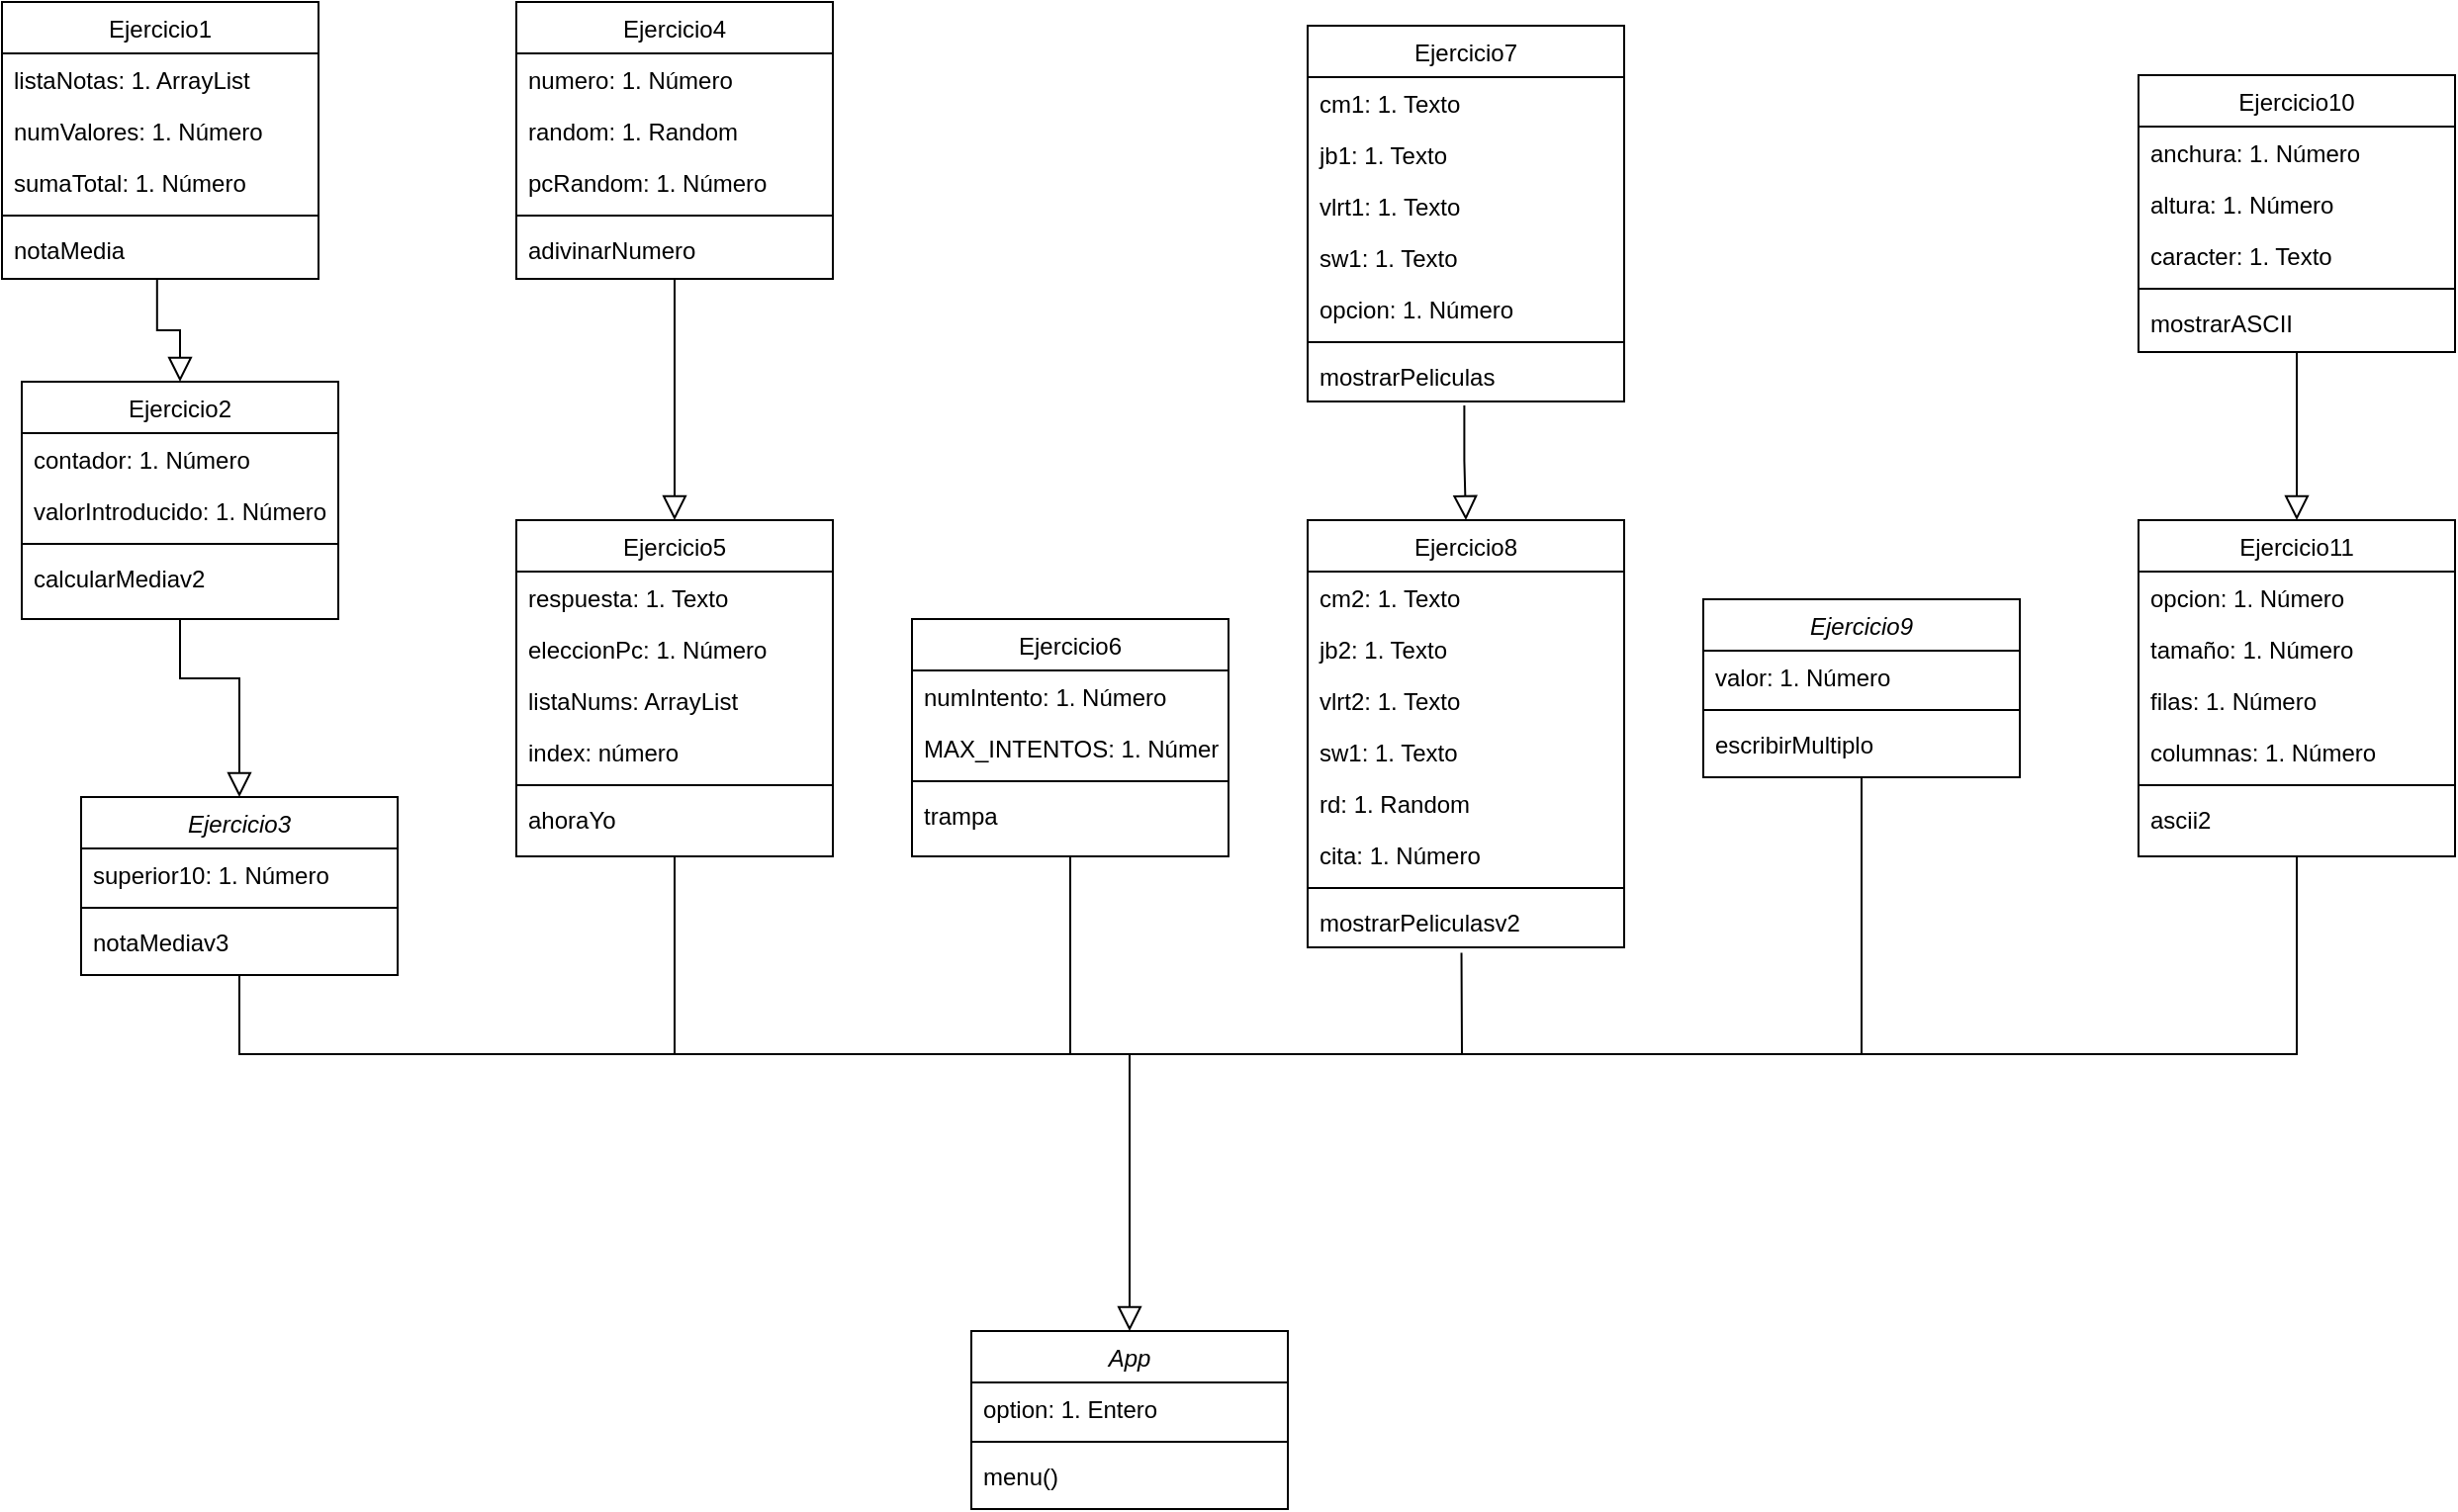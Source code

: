 <mxfile version="16.6.4" type="github">
  <diagram id="C5RBs43oDa-KdzZeNtuy" name="Page-1">
    <mxGraphModel dx="2462" dy="866" grid="1" gridSize="10" guides="1" tooltips="1" connect="1" arrows="1" fold="1" page="1" pageScale="1" pageWidth="827" pageHeight="1169" math="0" shadow="0">
      <root>
        <mxCell id="WIyWlLk6GJQsqaUBKTNV-0" />
        <mxCell id="WIyWlLk6GJQsqaUBKTNV-1" parent="WIyWlLk6GJQsqaUBKTNV-0" />
        <mxCell id="zkfFHV4jXpPFQw0GAbJ--0" value="App" style="swimlane;fontStyle=2;align=center;verticalAlign=top;childLayout=stackLayout;horizontal=1;startSize=26;horizontalStack=0;resizeParent=1;resizeLast=0;collapsible=1;marginBottom=0;rounded=0;shadow=0;strokeWidth=1;" parent="WIyWlLk6GJQsqaUBKTNV-1" vertex="1">
          <mxGeometry x="380" y="750" width="160" height="90" as="geometry">
            <mxRectangle x="230" y="140" width="160" height="26" as="alternateBounds" />
          </mxGeometry>
        </mxCell>
        <mxCell id="zkfFHV4jXpPFQw0GAbJ--1" value="option: 1. Entero" style="text;align=left;verticalAlign=top;spacingLeft=4;spacingRight=4;overflow=hidden;rotatable=0;points=[[0,0.5],[1,0.5]];portConstraint=eastwest;" parent="zkfFHV4jXpPFQw0GAbJ--0" vertex="1">
          <mxGeometry y="26" width="160" height="26" as="geometry" />
        </mxCell>
        <mxCell id="zkfFHV4jXpPFQw0GAbJ--4" value="" style="line;html=1;strokeWidth=1;align=left;verticalAlign=middle;spacingTop=-1;spacingLeft=3;spacingRight=3;rotatable=0;labelPosition=right;points=[];portConstraint=eastwest;" parent="zkfFHV4jXpPFQw0GAbJ--0" vertex="1">
          <mxGeometry y="52" width="160" height="8" as="geometry" />
        </mxCell>
        <mxCell id="zkfFHV4jXpPFQw0GAbJ--5" value="menu()" style="text;align=left;verticalAlign=top;spacingLeft=4;spacingRight=4;overflow=hidden;rotatable=0;points=[[0,0.5],[1,0.5]];portConstraint=eastwest;" parent="zkfFHV4jXpPFQw0GAbJ--0" vertex="1">
          <mxGeometry y="60" width="160" height="26" as="geometry" />
        </mxCell>
        <mxCell id="zkfFHV4jXpPFQw0GAbJ--6" value="Ejercicio2" style="swimlane;fontStyle=0;align=center;verticalAlign=top;childLayout=stackLayout;horizontal=1;startSize=26;horizontalStack=0;resizeParent=1;resizeLast=0;collapsible=1;marginBottom=0;rounded=0;shadow=0;strokeWidth=1;" parent="WIyWlLk6GJQsqaUBKTNV-1" vertex="1">
          <mxGeometry x="-100" y="270" width="160" height="120" as="geometry">
            <mxRectangle x="130" y="380" width="160" height="26" as="alternateBounds" />
          </mxGeometry>
        </mxCell>
        <mxCell id="zkfFHV4jXpPFQw0GAbJ--7" value="contador: 1. Número" style="text;align=left;verticalAlign=top;spacingLeft=4;spacingRight=4;overflow=hidden;rotatable=0;points=[[0,0.5],[1,0.5]];portConstraint=eastwest;" parent="zkfFHV4jXpPFQw0GAbJ--6" vertex="1">
          <mxGeometry y="26" width="160" height="26" as="geometry" />
        </mxCell>
        <mxCell id="zkfFHV4jXpPFQw0GAbJ--8" value="valorIntroducido: 1. Número" style="text;align=left;verticalAlign=top;spacingLeft=4;spacingRight=4;overflow=hidden;rotatable=0;points=[[0,0.5],[1,0.5]];portConstraint=eastwest;rounded=0;shadow=0;html=0;" parent="zkfFHV4jXpPFQw0GAbJ--6" vertex="1">
          <mxGeometry y="52" width="160" height="26" as="geometry" />
        </mxCell>
        <mxCell id="zkfFHV4jXpPFQw0GAbJ--9" value="" style="line;html=1;strokeWidth=1;align=left;verticalAlign=middle;spacingTop=-1;spacingLeft=3;spacingRight=3;rotatable=0;labelPosition=right;points=[];portConstraint=eastwest;" parent="zkfFHV4jXpPFQw0GAbJ--6" vertex="1">
          <mxGeometry y="78" width="160" height="8" as="geometry" />
        </mxCell>
        <mxCell id="jL3ukXQA_IVkmoZSgeQP-8" value="calcularMediav2" style="text;align=left;verticalAlign=top;spacingLeft=4;spacingRight=4;overflow=hidden;rotatable=0;points=[[0,0.5],[1,0.5]];portConstraint=eastwest;" vertex="1" parent="zkfFHV4jXpPFQw0GAbJ--6">
          <mxGeometry y="86" width="160" height="26" as="geometry" />
        </mxCell>
        <mxCell id="zkfFHV4jXpPFQw0GAbJ--16" value="" style="endArrow=block;endSize=10;endFill=0;shadow=0;strokeWidth=1;rounded=0;edgeStyle=elbowEdgeStyle;elbow=vertical;exitX=0.5;exitY=1;exitDx=0;exitDy=0;entryX=0.5;entryY=0;entryDx=0;entryDy=0;" parent="WIyWlLk6GJQsqaUBKTNV-1" source="zkfFHV4jXpPFQw0GAbJ--6" target="jL3ukXQA_IVkmoZSgeQP-10" edge="1">
          <mxGeometry width="160" relative="1" as="geometry">
            <mxPoint x="490" y="530" as="sourcePoint" />
            <mxPoint x="310" y="271" as="targetPoint" />
            <Array as="points">
              <mxPoint x="-30" y="420" />
              <mxPoint x="170" y="520" />
            </Array>
          </mxGeometry>
        </mxCell>
        <mxCell id="jL3ukXQA_IVkmoZSgeQP-0" value="Ejercicio1" style="swimlane;fontStyle=0;align=center;verticalAlign=top;childLayout=stackLayout;horizontal=1;startSize=26;horizontalStack=0;resizeParent=1;resizeLast=0;collapsible=1;marginBottom=0;rounded=0;shadow=0;strokeWidth=1;" vertex="1" parent="WIyWlLk6GJQsqaUBKTNV-1">
          <mxGeometry x="-110" y="78" width="160" height="140" as="geometry">
            <mxRectangle x="130" y="380" width="160" height="26" as="alternateBounds" />
          </mxGeometry>
        </mxCell>
        <mxCell id="jL3ukXQA_IVkmoZSgeQP-1" value="listaNotas: 1. ArrayList" style="text;align=left;verticalAlign=top;spacingLeft=4;spacingRight=4;overflow=hidden;rotatable=0;points=[[0,0.5],[1,0.5]];portConstraint=eastwest;" vertex="1" parent="jL3ukXQA_IVkmoZSgeQP-0">
          <mxGeometry y="26" width="160" height="26" as="geometry" />
        </mxCell>
        <mxCell id="jL3ukXQA_IVkmoZSgeQP-2" value="numValores: 1. Número" style="text;align=left;verticalAlign=top;spacingLeft=4;spacingRight=4;overflow=hidden;rotatable=0;points=[[0,0.5],[1,0.5]];portConstraint=eastwest;rounded=0;shadow=0;html=0;" vertex="1" parent="jL3ukXQA_IVkmoZSgeQP-0">
          <mxGeometry y="52" width="160" height="26" as="geometry" />
        </mxCell>
        <mxCell id="jL3ukXQA_IVkmoZSgeQP-6" value="sumaTotal: 1. Número" style="text;align=left;verticalAlign=top;spacingLeft=4;spacingRight=4;overflow=hidden;rotatable=0;points=[[0,0.5],[1,0.5]];portConstraint=eastwest;rounded=0;shadow=0;html=0;" vertex="1" parent="jL3ukXQA_IVkmoZSgeQP-0">
          <mxGeometry y="78" width="160" height="26" as="geometry" />
        </mxCell>
        <mxCell id="jL3ukXQA_IVkmoZSgeQP-3" value="" style="line;html=1;strokeWidth=1;align=left;verticalAlign=middle;spacingTop=-1;spacingLeft=3;spacingRight=3;rotatable=0;labelPosition=right;points=[];portConstraint=eastwest;" vertex="1" parent="jL3ukXQA_IVkmoZSgeQP-0">
          <mxGeometry y="104" width="160" height="8" as="geometry" />
        </mxCell>
        <mxCell id="jL3ukXQA_IVkmoZSgeQP-5" value="notaMedia" style="text;align=left;verticalAlign=top;spacingLeft=4;spacingRight=4;overflow=hidden;rotatable=0;points=[[0,0.5],[1,0.5]];portConstraint=eastwest;" vertex="1" parent="jL3ukXQA_IVkmoZSgeQP-0">
          <mxGeometry y="112" width="160" height="26" as="geometry" />
        </mxCell>
        <mxCell id="jL3ukXQA_IVkmoZSgeQP-9" value="" style="endArrow=block;endSize=10;endFill=0;shadow=0;strokeWidth=1;rounded=0;edgeStyle=elbowEdgeStyle;elbow=vertical;exitX=0.49;exitY=1.065;exitDx=0;exitDy=0;exitPerimeter=0;entryX=0.5;entryY=0;entryDx=0;entryDy=0;" edge="1" parent="WIyWlLk6GJQsqaUBKTNV-1" source="jL3ukXQA_IVkmoZSgeQP-5" target="zkfFHV4jXpPFQw0GAbJ--6">
          <mxGeometry width="160" relative="1" as="geometry">
            <mxPoint x="280" y="230" as="sourcePoint" />
            <mxPoint x="170" y="350" as="targetPoint" />
          </mxGeometry>
        </mxCell>
        <mxCell id="jL3ukXQA_IVkmoZSgeQP-10" value="Ejercicio3" style="swimlane;fontStyle=2;align=center;verticalAlign=top;childLayout=stackLayout;horizontal=1;startSize=26;horizontalStack=0;resizeParent=1;resizeLast=0;collapsible=1;marginBottom=0;rounded=0;shadow=0;strokeWidth=1;" vertex="1" parent="WIyWlLk6GJQsqaUBKTNV-1">
          <mxGeometry x="-70" y="480" width="160" height="90" as="geometry">
            <mxRectangle x="230" y="140" width="160" height="26" as="alternateBounds" />
          </mxGeometry>
        </mxCell>
        <mxCell id="jL3ukXQA_IVkmoZSgeQP-11" value="superior10: 1. Número" style="text;align=left;verticalAlign=top;spacingLeft=4;spacingRight=4;overflow=hidden;rotatable=0;points=[[0,0.5],[1,0.5]];portConstraint=eastwest;" vertex="1" parent="jL3ukXQA_IVkmoZSgeQP-10">
          <mxGeometry y="26" width="160" height="26" as="geometry" />
        </mxCell>
        <mxCell id="jL3ukXQA_IVkmoZSgeQP-12" value="" style="line;html=1;strokeWidth=1;align=left;verticalAlign=middle;spacingTop=-1;spacingLeft=3;spacingRight=3;rotatable=0;labelPosition=right;points=[];portConstraint=eastwest;" vertex="1" parent="jL3ukXQA_IVkmoZSgeQP-10">
          <mxGeometry y="52" width="160" height="8" as="geometry" />
        </mxCell>
        <mxCell id="jL3ukXQA_IVkmoZSgeQP-13" value="notaMediav3" style="text;align=left;verticalAlign=top;spacingLeft=4;spacingRight=4;overflow=hidden;rotatable=0;points=[[0,0.5],[1,0.5]];portConstraint=eastwest;" vertex="1" parent="jL3ukXQA_IVkmoZSgeQP-10">
          <mxGeometry y="60" width="160" height="26" as="geometry" />
        </mxCell>
        <mxCell id="jL3ukXQA_IVkmoZSgeQP-14" value="" style="endArrow=block;endSize=10;endFill=0;shadow=0;strokeWidth=1;rounded=0;edgeStyle=elbowEdgeStyle;elbow=vertical;exitX=0.5;exitY=1;exitDx=0;exitDy=0;entryX=0.5;entryY=0;entryDx=0;entryDy=0;" edge="1" parent="WIyWlLk6GJQsqaUBKTNV-1" source="jL3ukXQA_IVkmoZSgeQP-10" target="zkfFHV4jXpPFQw0GAbJ--0">
          <mxGeometry width="160" relative="1" as="geometry">
            <mxPoint x="80" y="585" as="sourcePoint" />
            <mxPoint x="110" y="675" as="targetPoint" />
            <Array as="points">
              <mxPoint x="210" y="610" />
              <mxPoint x="70" y="615" />
              <mxPoint x="270" y="715" />
            </Array>
          </mxGeometry>
        </mxCell>
        <mxCell id="jL3ukXQA_IVkmoZSgeQP-15" value="Ejercicio4" style="swimlane;fontStyle=0;align=center;verticalAlign=top;childLayout=stackLayout;horizontal=1;startSize=26;horizontalStack=0;resizeParent=1;resizeLast=0;collapsible=1;marginBottom=0;rounded=0;shadow=0;strokeWidth=1;" vertex="1" parent="WIyWlLk6GJQsqaUBKTNV-1">
          <mxGeometry x="150" y="78" width="160" height="140" as="geometry">
            <mxRectangle x="130" y="380" width="160" height="26" as="alternateBounds" />
          </mxGeometry>
        </mxCell>
        <mxCell id="jL3ukXQA_IVkmoZSgeQP-16" value="numero: 1. Número" style="text;align=left;verticalAlign=top;spacingLeft=4;spacingRight=4;overflow=hidden;rotatable=0;points=[[0,0.5],[1,0.5]];portConstraint=eastwest;" vertex="1" parent="jL3ukXQA_IVkmoZSgeQP-15">
          <mxGeometry y="26" width="160" height="26" as="geometry" />
        </mxCell>
        <mxCell id="jL3ukXQA_IVkmoZSgeQP-17" value="random: 1. Random" style="text;align=left;verticalAlign=top;spacingLeft=4;spacingRight=4;overflow=hidden;rotatable=0;points=[[0,0.5],[1,0.5]];portConstraint=eastwest;rounded=0;shadow=0;html=0;" vertex="1" parent="jL3ukXQA_IVkmoZSgeQP-15">
          <mxGeometry y="52" width="160" height="26" as="geometry" />
        </mxCell>
        <mxCell id="jL3ukXQA_IVkmoZSgeQP-18" value="pcRandom: 1. Número" style="text;align=left;verticalAlign=top;spacingLeft=4;spacingRight=4;overflow=hidden;rotatable=0;points=[[0,0.5],[1,0.5]];portConstraint=eastwest;rounded=0;shadow=0;html=0;" vertex="1" parent="jL3ukXQA_IVkmoZSgeQP-15">
          <mxGeometry y="78" width="160" height="26" as="geometry" />
        </mxCell>
        <mxCell id="jL3ukXQA_IVkmoZSgeQP-19" value="" style="line;html=1;strokeWidth=1;align=left;verticalAlign=middle;spacingTop=-1;spacingLeft=3;spacingRight=3;rotatable=0;labelPosition=right;points=[];portConstraint=eastwest;" vertex="1" parent="jL3ukXQA_IVkmoZSgeQP-15">
          <mxGeometry y="104" width="160" height="8" as="geometry" />
        </mxCell>
        <mxCell id="jL3ukXQA_IVkmoZSgeQP-20" value="adivinarNumero" style="text;align=left;verticalAlign=top;spacingLeft=4;spacingRight=4;overflow=hidden;rotatable=0;points=[[0,0.5],[1,0.5]];portConstraint=eastwest;" vertex="1" parent="jL3ukXQA_IVkmoZSgeQP-15">
          <mxGeometry y="112" width="160" height="26" as="geometry" />
        </mxCell>
        <mxCell id="jL3ukXQA_IVkmoZSgeQP-21" value="Ejercicio5" style="swimlane;fontStyle=0;align=center;verticalAlign=top;childLayout=stackLayout;horizontal=1;startSize=26;horizontalStack=0;resizeParent=1;resizeLast=0;collapsible=1;marginBottom=0;rounded=0;shadow=0;strokeWidth=1;" vertex="1" parent="WIyWlLk6GJQsqaUBKTNV-1">
          <mxGeometry x="150" y="340" width="160" height="170" as="geometry">
            <mxRectangle x="550" y="140" width="160" height="26" as="alternateBounds" />
          </mxGeometry>
        </mxCell>
        <mxCell id="jL3ukXQA_IVkmoZSgeQP-22" value="respuesta: 1. Texto" style="text;align=left;verticalAlign=top;spacingLeft=4;spacingRight=4;overflow=hidden;rotatable=0;points=[[0,0.5],[1,0.5]];portConstraint=eastwest;" vertex="1" parent="jL3ukXQA_IVkmoZSgeQP-21">
          <mxGeometry y="26" width="160" height="26" as="geometry" />
        </mxCell>
        <mxCell id="jL3ukXQA_IVkmoZSgeQP-23" value="eleccionPc: 1. Número" style="text;align=left;verticalAlign=top;spacingLeft=4;spacingRight=4;overflow=hidden;rotatable=0;points=[[0,0.5],[1,0.5]];portConstraint=eastwest;rounded=0;shadow=0;html=0;" vertex="1" parent="jL3ukXQA_IVkmoZSgeQP-21">
          <mxGeometry y="52" width="160" height="26" as="geometry" />
        </mxCell>
        <mxCell id="jL3ukXQA_IVkmoZSgeQP-24" value="listaNums: ArrayList" style="text;align=left;verticalAlign=top;spacingLeft=4;spacingRight=4;overflow=hidden;rotatable=0;points=[[0,0.5],[1,0.5]];portConstraint=eastwest;rounded=0;shadow=0;html=0;" vertex="1" parent="jL3ukXQA_IVkmoZSgeQP-21">
          <mxGeometry y="78" width="160" height="26" as="geometry" />
        </mxCell>
        <mxCell id="jL3ukXQA_IVkmoZSgeQP-25" value="index: número" style="text;align=left;verticalAlign=top;spacingLeft=4;spacingRight=4;overflow=hidden;rotatable=0;points=[[0,0.5],[1,0.5]];portConstraint=eastwest;rounded=0;shadow=0;html=0;" vertex="1" parent="jL3ukXQA_IVkmoZSgeQP-21">
          <mxGeometry y="104" width="160" height="26" as="geometry" />
        </mxCell>
        <mxCell id="jL3ukXQA_IVkmoZSgeQP-27" value="" style="line;html=1;strokeWidth=1;align=left;verticalAlign=middle;spacingTop=-1;spacingLeft=3;spacingRight=3;rotatable=0;labelPosition=right;points=[];portConstraint=eastwest;" vertex="1" parent="jL3ukXQA_IVkmoZSgeQP-21">
          <mxGeometry y="130" width="160" height="8" as="geometry" />
        </mxCell>
        <mxCell id="jL3ukXQA_IVkmoZSgeQP-28" value="ahoraYo" style="text;align=left;verticalAlign=top;spacingLeft=4;spacingRight=4;overflow=hidden;rotatable=0;points=[[0,0.5],[1,0.5]];portConstraint=eastwest;" vertex="1" parent="jL3ukXQA_IVkmoZSgeQP-21">
          <mxGeometry y="138" width="160" height="26" as="geometry" />
        </mxCell>
        <mxCell id="jL3ukXQA_IVkmoZSgeQP-30" value="" style="endArrow=block;endSize=10;endFill=0;shadow=0;strokeWidth=1;rounded=0;edgeStyle=elbowEdgeStyle;elbow=vertical;exitX=0.5;exitY=1;exitDx=0;exitDy=0;entryX=0.5;entryY=0;entryDx=0;entryDy=0;" edge="1" parent="WIyWlLk6GJQsqaUBKTNV-1" source="jL3ukXQA_IVkmoZSgeQP-15" target="jL3ukXQA_IVkmoZSgeQP-21">
          <mxGeometry width="160" relative="1" as="geometry">
            <mxPoint x="324.2" y="218.0" as="sourcePoint" />
            <mxPoint x="335.8" y="270.31" as="targetPoint" />
          </mxGeometry>
        </mxCell>
        <mxCell id="jL3ukXQA_IVkmoZSgeQP-32" value="" style="endArrow=none;html=1;rounded=0;entryX=0.5;entryY=1;entryDx=0;entryDy=0;" edge="1" parent="WIyWlLk6GJQsqaUBKTNV-1" target="jL3ukXQA_IVkmoZSgeQP-21">
          <mxGeometry width="50" height="50" relative="1" as="geometry">
            <mxPoint x="230" y="610" as="sourcePoint" />
            <mxPoint x="440" y="420" as="targetPoint" />
          </mxGeometry>
        </mxCell>
        <mxCell id="jL3ukXQA_IVkmoZSgeQP-33" value="Ejercicio6" style="swimlane;fontStyle=0;align=center;verticalAlign=top;childLayout=stackLayout;horizontal=1;startSize=26;horizontalStack=0;resizeParent=1;resizeLast=0;collapsible=1;marginBottom=0;rounded=0;shadow=0;strokeWidth=1;" vertex="1" parent="WIyWlLk6GJQsqaUBKTNV-1">
          <mxGeometry x="350" y="390" width="160" height="120" as="geometry">
            <mxRectangle x="130" y="380" width="160" height="26" as="alternateBounds" />
          </mxGeometry>
        </mxCell>
        <mxCell id="jL3ukXQA_IVkmoZSgeQP-34" value="numIntento: 1. Número" style="text;align=left;verticalAlign=top;spacingLeft=4;spacingRight=4;overflow=hidden;rotatable=0;points=[[0,0.5],[1,0.5]];portConstraint=eastwest;" vertex="1" parent="jL3ukXQA_IVkmoZSgeQP-33">
          <mxGeometry y="26" width="160" height="26" as="geometry" />
        </mxCell>
        <mxCell id="jL3ukXQA_IVkmoZSgeQP-35" value="MAX_INTENTOS: 1. Número" style="text;align=left;verticalAlign=top;spacingLeft=4;spacingRight=4;overflow=hidden;rotatable=0;points=[[0,0.5],[1,0.5]];portConstraint=eastwest;rounded=0;shadow=0;html=0;" vertex="1" parent="jL3ukXQA_IVkmoZSgeQP-33">
          <mxGeometry y="52" width="160" height="26" as="geometry" />
        </mxCell>
        <mxCell id="jL3ukXQA_IVkmoZSgeQP-37" value="" style="line;html=1;strokeWidth=1;align=left;verticalAlign=middle;spacingTop=-1;spacingLeft=3;spacingRight=3;rotatable=0;labelPosition=right;points=[];portConstraint=eastwest;" vertex="1" parent="jL3ukXQA_IVkmoZSgeQP-33">
          <mxGeometry y="78" width="160" height="8" as="geometry" />
        </mxCell>
        <mxCell id="jL3ukXQA_IVkmoZSgeQP-38" value="trampa" style="text;align=left;verticalAlign=top;spacingLeft=4;spacingRight=4;overflow=hidden;rotatable=0;points=[[0,0.5],[1,0.5]];portConstraint=eastwest;" vertex="1" parent="jL3ukXQA_IVkmoZSgeQP-33">
          <mxGeometry y="86" width="160" height="26" as="geometry" />
        </mxCell>
        <mxCell id="jL3ukXQA_IVkmoZSgeQP-39" value="" style="endArrow=none;html=1;rounded=0;entryX=0.5;entryY=1;entryDx=0;entryDy=0;" edge="1" parent="WIyWlLk6GJQsqaUBKTNV-1" target="jL3ukXQA_IVkmoZSgeQP-33">
          <mxGeometry width="50" height="50" relative="1" as="geometry">
            <mxPoint x="460" y="610" as="sourcePoint" />
            <mxPoint x="440" y="420" as="targetPoint" />
            <Array as="points">
              <mxPoint x="430" y="610" />
            </Array>
          </mxGeometry>
        </mxCell>
        <mxCell id="jL3ukXQA_IVkmoZSgeQP-41" value="Ejercicio7" style="swimlane;fontStyle=0;align=center;verticalAlign=top;childLayout=stackLayout;horizontal=1;startSize=26;horizontalStack=0;resizeParent=1;resizeLast=0;collapsible=1;marginBottom=0;rounded=0;shadow=0;strokeWidth=1;" vertex="1" parent="WIyWlLk6GJQsqaUBKTNV-1">
          <mxGeometry x="550" y="90" width="160" height="190" as="geometry">
            <mxRectangle x="550" y="140" width="160" height="26" as="alternateBounds" />
          </mxGeometry>
        </mxCell>
        <mxCell id="jL3ukXQA_IVkmoZSgeQP-42" value="cm1: 1. Texto" style="text;align=left;verticalAlign=top;spacingLeft=4;spacingRight=4;overflow=hidden;rotatable=0;points=[[0,0.5],[1,0.5]];portConstraint=eastwest;" vertex="1" parent="jL3ukXQA_IVkmoZSgeQP-41">
          <mxGeometry y="26" width="160" height="26" as="geometry" />
        </mxCell>
        <mxCell id="jL3ukXQA_IVkmoZSgeQP-43" value="jb1: 1. Texto" style="text;align=left;verticalAlign=top;spacingLeft=4;spacingRight=4;overflow=hidden;rotatable=0;points=[[0,0.5],[1,0.5]];portConstraint=eastwest;rounded=0;shadow=0;html=0;" vertex="1" parent="jL3ukXQA_IVkmoZSgeQP-41">
          <mxGeometry y="52" width="160" height="26" as="geometry" />
        </mxCell>
        <mxCell id="jL3ukXQA_IVkmoZSgeQP-44" value="vlrt1: 1. Texto" style="text;align=left;verticalAlign=top;spacingLeft=4;spacingRight=4;overflow=hidden;rotatable=0;points=[[0,0.5],[1,0.5]];portConstraint=eastwest;rounded=0;shadow=0;html=0;" vertex="1" parent="jL3ukXQA_IVkmoZSgeQP-41">
          <mxGeometry y="78" width="160" height="26" as="geometry" />
        </mxCell>
        <mxCell id="jL3ukXQA_IVkmoZSgeQP-45" value="sw1: 1. Texto" style="text;align=left;verticalAlign=top;spacingLeft=4;spacingRight=4;overflow=hidden;rotatable=0;points=[[0,0.5],[1,0.5]];portConstraint=eastwest;rounded=0;shadow=0;html=0;" vertex="1" parent="jL3ukXQA_IVkmoZSgeQP-41">
          <mxGeometry y="104" width="160" height="26" as="geometry" />
        </mxCell>
        <mxCell id="jL3ukXQA_IVkmoZSgeQP-48" value="opcion: 1. Número" style="text;align=left;verticalAlign=top;spacingLeft=4;spacingRight=4;overflow=hidden;rotatable=0;points=[[0,0.5],[1,0.5]];portConstraint=eastwest;rounded=0;shadow=0;html=0;" vertex="1" parent="jL3ukXQA_IVkmoZSgeQP-41">
          <mxGeometry y="130" width="160" height="26" as="geometry" />
        </mxCell>
        <mxCell id="jL3ukXQA_IVkmoZSgeQP-46" value="" style="line;html=1;strokeWidth=1;align=left;verticalAlign=middle;spacingTop=-1;spacingLeft=3;spacingRight=3;rotatable=0;labelPosition=right;points=[];portConstraint=eastwest;" vertex="1" parent="jL3ukXQA_IVkmoZSgeQP-41">
          <mxGeometry y="156" width="160" height="8" as="geometry" />
        </mxCell>
        <mxCell id="jL3ukXQA_IVkmoZSgeQP-47" value="mostrarPeliculas" style="text;align=left;verticalAlign=top;spacingLeft=4;spacingRight=4;overflow=hidden;rotatable=0;points=[[0,0.5],[1,0.5]];portConstraint=eastwest;" vertex="1" parent="jL3ukXQA_IVkmoZSgeQP-41">
          <mxGeometry y="164" width="160" height="26" as="geometry" />
        </mxCell>
        <mxCell id="jL3ukXQA_IVkmoZSgeQP-49" value="Ejercicio8" style="swimlane;fontStyle=0;align=center;verticalAlign=top;childLayout=stackLayout;horizontal=1;startSize=26;horizontalStack=0;resizeParent=1;resizeLast=0;collapsible=1;marginBottom=0;rounded=0;shadow=0;strokeWidth=1;" vertex="1" parent="WIyWlLk6GJQsqaUBKTNV-1">
          <mxGeometry x="550" y="340" width="160" height="216" as="geometry">
            <mxRectangle x="550" y="140" width="160" height="26" as="alternateBounds" />
          </mxGeometry>
        </mxCell>
        <mxCell id="jL3ukXQA_IVkmoZSgeQP-50" value="cm2: 1. Texto" style="text;align=left;verticalAlign=top;spacingLeft=4;spacingRight=4;overflow=hidden;rotatable=0;points=[[0,0.5],[1,0.5]];portConstraint=eastwest;" vertex="1" parent="jL3ukXQA_IVkmoZSgeQP-49">
          <mxGeometry y="26" width="160" height="26" as="geometry" />
        </mxCell>
        <mxCell id="jL3ukXQA_IVkmoZSgeQP-51" value="jb2: 1. Texto" style="text;align=left;verticalAlign=top;spacingLeft=4;spacingRight=4;overflow=hidden;rotatable=0;points=[[0,0.5],[1,0.5]];portConstraint=eastwest;rounded=0;shadow=0;html=0;" vertex="1" parent="jL3ukXQA_IVkmoZSgeQP-49">
          <mxGeometry y="52" width="160" height="26" as="geometry" />
        </mxCell>
        <mxCell id="jL3ukXQA_IVkmoZSgeQP-52" value="vlrt2: 1. Texto" style="text;align=left;verticalAlign=top;spacingLeft=4;spacingRight=4;overflow=hidden;rotatable=0;points=[[0,0.5],[1,0.5]];portConstraint=eastwest;rounded=0;shadow=0;html=0;" vertex="1" parent="jL3ukXQA_IVkmoZSgeQP-49">
          <mxGeometry y="78" width="160" height="26" as="geometry" />
        </mxCell>
        <mxCell id="jL3ukXQA_IVkmoZSgeQP-53" value="sw1: 1. Texto" style="text;align=left;verticalAlign=top;spacingLeft=4;spacingRight=4;overflow=hidden;rotatable=0;points=[[0,0.5],[1,0.5]];portConstraint=eastwest;rounded=0;shadow=0;html=0;" vertex="1" parent="jL3ukXQA_IVkmoZSgeQP-49">
          <mxGeometry y="104" width="160" height="26" as="geometry" />
        </mxCell>
        <mxCell id="jL3ukXQA_IVkmoZSgeQP-54" value="rd: 1. Random" style="text;align=left;verticalAlign=top;spacingLeft=4;spacingRight=4;overflow=hidden;rotatable=0;points=[[0,0.5],[1,0.5]];portConstraint=eastwest;rounded=0;shadow=0;html=0;" vertex="1" parent="jL3ukXQA_IVkmoZSgeQP-49">
          <mxGeometry y="130" width="160" height="26" as="geometry" />
        </mxCell>
        <mxCell id="jL3ukXQA_IVkmoZSgeQP-57" value="cita: 1. Número" style="text;align=left;verticalAlign=top;spacingLeft=4;spacingRight=4;overflow=hidden;rotatable=0;points=[[0,0.5],[1,0.5]];portConstraint=eastwest;rounded=0;shadow=0;html=0;" vertex="1" parent="jL3ukXQA_IVkmoZSgeQP-49">
          <mxGeometry y="156" width="160" height="26" as="geometry" />
        </mxCell>
        <mxCell id="jL3ukXQA_IVkmoZSgeQP-55" value="" style="line;html=1;strokeWidth=1;align=left;verticalAlign=middle;spacingTop=-1;spacingLeft=3;spacingRight=3;rotatable=0;labelPosition=right;points=[];portConstraint=eastwest;" vertex="1" parent="jL3ukXQA_IVkmoZSgeQP-49">
          <mxGeometry y="182" width="160" height="8" as="geometry" />
        </mxCell>
        <mxCell id="jL3ukXQA_IVkmoZSgeQP-56" value="mostrarPeliculasv2" style="text;align=left;verticalAlign=top;spacingLeft=4;spacingRight=4;overflow=hidden;rotatable=0;points=[[0,0.5],[1,0.5]];portConstraint=eastwest;" vertex="1" parent="jL3ukXQA_IVkmoZSgeQP-49">
          <mxGeometry y="190" width="160" height="26" as="geometry" />
        </mxCell>
        <mxCell id="jL3ukXQA_IVkmoZSgeQP-58" value="" style="endArrow=block;endSize=10;endFill=0;shadow=0;strokeWidth=1;rounded=0;edgeStyle=elbowEdgeStyle;elbow=vertical;entryX=0.5;entryY=0;entryDx=0;entryDy=0;exitX=0.495;exitY=1.079;exitDx=0;exitDy=0;exitPerimeter=0;" edge="1" parent="WIyWlLk6GJQsqaUBKTNV-1" source="jL3ukXQA_IVkmoZSgeQP-47" target="jL3ukXQA_IVkmoZSgeQP-49">
          <mxGeometry width="160" relative="1" as="geometry">
            <mxPoint x="840" y="270" as="sourcePoint" />
            <mxPoint x="690" y="352.0" as="targetPoint" />
            <Array as="points">
              <mxPoint x="680" y="310" />
              <mxPoint x="830" y="310" />
              <mxPoint x="840" y="290" />
            </Array>
          </mxGeometry>
        </mxCell>
        <mxCell id="jL3ukXQA_IVkmoZSgeQP-59" value="" style="endArrow=none;html=1;rounded=0;entryX=0.486;entryY=1.105;entryDx=0;entryDy=0;entryPerimeter=0;" edge="1" parent="WIyWlLk6GJQsqaUBKTNV-1" target="jL3ukXQA_IVkmoZSgeQP-56">
          <mxGeometry width="50" height="50" relative="1" as="geometry">
            <mxPoint x="460" y="610" as="sourcePoint" />
            <mxPoint x="700" y="640" as="targetPoint" />
            <Array as="points">
              <mxPoint x="628" y="610" />
            </Array>
          </mxGeometry>
        </mxCell>
        <mxCell id="jL3ukXQA_IVkmoZSgeQP-60" value="Ejercicio9" style="swimlane;fontStyle=2;align=center;verticalAlign=top;childLayout=stackLayout;horizontal=1;startSize=26;horizontalStack=0;resizeParent=1;resizeLast=0;collapsible=1;marginBottom=0;rounded=0;shadow=0;strokeWidth=1;" vertex="1" parent="WIyWlLk6GJQsqaUBKTNV-1">
          <mxGeometry x="750" y="380" width="160" height="90" as="geometry">
            <mxRectangle x="230" y="140" width="160" height="26" as="alternateBounds" />
          </mxGeometry>
        </mxCell>
        <mxCell id="jL3ukXQA_IVkmoZSgeQP-61" value="valor: 1. Número" style="text;align=left;verticalAlign=top;spacingLeft=4;spacingRight=4;overflow=hidden;rotatable=0;points=[[0,0.5],[1,0.5]];portConstraint=eastwest;" vertex="1" parent="jL3ukXQA_IVkmoZSgeQP-60">
          <mxGeometry y="26" width="160" height="26" as="geometry" />
        </mxCell>
        <mxCell id="jL3ukXQA_IVkmoZSgeQP-62" value="" style="line;html=1;strokeWidth=1;align=left;verticalAlign=middle;spacingTop=-1;spacingLeft=3;spacingRight=3;rotatable=0;labelPosition=right;points=[];portConstraint=eastwest;" vertex="1" parent="jL3ukXQA_IVkmoZSgeQP-60">
          <mxGeometry y="52" width="160" height="8" as="geometry" />
        </mxCell>
        <mxCell id="jL3ukXQA_IVkmoZSgeQP-63" value="escribirMultiplo" style="text;align=left;verticalAlign=top;spacingLeft=4;spacingRight=4;overflow=hidden;rotatable=0;points=[[0,0.5],[1,0.5]];portConstraint=eastwest;" vertex="1" parent="jL3ukXQA_IVkmoZSgeQP-60">
          <mxGeometry y="60" width="160" height="26" as="geometry" />
        </mxCell>
        <mxCell id="jL3ukXQA_IVkmoZSgeQP-64" value="" style="endArrow=none;html=1;rounded=0;entryX=0.5;entryY=1;entryDx=0;entryDy=0;" edge="1" parent="WIyWlLk6GJQsqaUBKTNV-1" target="jL3ukXQA_IVkmoZSgeQP-60">
          <mxGeometry width="50" height="50" relative="1" as="geometry">
            <mxPoint x="620" y="610" as="sourcePoint" />
            <mxPoint x="700" y="370" as="targetPoint" />
            <Array as="points">
              <mxPoint x="830" y="610" />
            </Array>
          </mxGeometry>
        </mxCell>
        <mxCell id="jL3ukXQA_IVkmoZSgeQP-66" value="Ejercicio10" style="swimlane;fontStyle=0;align=center;verticalAlign=top;childLayout=stackLayout;horizontal=1;startSize=26;horizontalStack=0;resizeParent=1;resizeLast=0;collapsible=1;marginBottom=0;rounded=0;shadow=0;strokeWidth=1;" vertex="1" parent="WIyWlLk6GJQsqaUBKTNV-1">
          <mxGeometry x="970" y="115" width="160" height="140" as="geometry">
            <mxRectangle x="130" y="380" width="160" height="26" as="alternateBounds" />
          </mxGeometry>
        </mxCell>
        <mxCell id="jL3ukXQA_IVkmoZSgeQP-67" value="anchura: 1. Número" style="text;align=left;verticalAlign=top;spacingLeft=4;spacingRight=4;overflow=hidden;rotatable=0;points=[[0,0.5],[1,0.5]];portConstraint=eastwest;" vertex="1" parent="jL3ukXQA_IVkmoZSgeQP-66">
          <mxGeometry y="26" width="160" height="26" as="geometry" />
        </mxCell>
        <mxCell id="jL3ukXQA_IVkmoZSgeQP-68" value="altura: 1. Número" style="text;align=left;verticalAlign=top;spacingLeft=4;spacingRight=4;overflow=hidden;rotatable=0;points=[[0,0.5],[1,0.5]];portConstraint=eastwest;rounded=0;shadow=0;html=0;" vertex="1" parent="jL3ukXQA_IVkmoZSgeQP-66">
          <mxGeometry y="52" width="160" height="26" as="geometry" />
        </mxCell>
        <mxCell id="jL3ukXQA_IVkmoZSgeQP-69" value="caracter: 1. Texto" style="text;align=left;verticalAlign=top;spacingLeft=4;spacingRight=4;overflow=hidden;rotatable=0;points=[[0,0.5],[1,0.5]];portConstraint=eastwest;rounded=0;shadow=0;html=0;" vertex="1" parent="jL3ukXQA_IVkmoZSgeQP-66">
          <mxGeometry y="78" width="160" height="26" as="geometry" />
        </mxCell>
        <mxCell id="jL3ukXQA_IVkmoZSgeQP-70" value="" style="line;html=1;strokeWidth=1;align=left;verticalAlign=middle;spacingTop=-1;spacingLeft=3;spacingRight=3;rotatable=0;labelPosition=right;points=[];portConstraint=eastwest;" vertex="1" parent="jL3ukXQA_IVkmoZSgeQP-66">
          <mxGeometry y="104" width="160" height="8" as="geometry" />
        </mxCell>
        <mxCell id="jL3ukXQA_IVkmoZSgeQP-71" value="mostrarASCII" style="text;align=left;verticalAlign=top;spacingLeft=4;spacingRight=4;overflow=hidden;rotatable=0;points=[[0,0.5],[1,0.5]];portConstraint=eastwest;" vertex="1" parent="jL3ukXQA_IVkmoZSgeQP-66">
          <mxGeometry y="112" width="160" height="26" as="geometry" />
        </mxCell>
        <mxCell id="jL3ukXQA_IVkmoZSgeQP-72" value="Ejercicio11" style="swimlane;fontStyle=0;align=center;verticalAlign=top;childLayout=stackLayout;horizontal=1;startSize=26;horizontalStack=0;resizeParent=1;resizeLast=0;collapsible=1;marginBottom=0;rounded=0;shadow=0;strokeWidth=1;" vertex="1" parent="WIyWlLk6GJQsqaUBKTNV-1">
          <mxGeometry x="970" y="340" width="160" height="170" as="geometry">
            <mxRectangle x="550" y="140" width="160" height="26" as="alternateBounds" />
          </mxGeometry>
        </mxCell>
        <mxCell id="jL3ukXQA_IVkmoZSgeQP-73" value="opcion: 1. Número" style="text;align=left;verticalAlign=top;spacingLeft=4;spacingRight=4;overflow=hidden;rotatable=0;points=[[0,0.5],[1,0.5]];portConstraint=eastwest;" vertex="1" parent="jL3ukXQA_IVkmoZSgeQP-72">
          <mxGeometry y="26" width="160" height="26" as="geometry" />
        </mxCell>
        <mxCell id="jL3ukXQA_IVkmoZSgeQP-74" value="tamaño: 1. Número" style="text;align=left;verticalAlign=top;spacingLeft=4;spacingRight=4;overflow=hidden;rotatable=0;points=[[0,0.5],[1,0.5]];portConstraint=eastwest;rounded=0;shadow=0;html=0;" vertex="1" parent="jL3ukXQA_IVkmoZSgeQP-72">
          <mxGeometry y="52" width="160" height="26" as="geometry" />
        </mxCell>
        <mxCell id="jL3ukXQA_IVkmoZSgeQP-75" value="filas: 1. Número" style="text;align=left;verticalAlign=top;spacingLeft=4;spacingRight=4;overflow=hidden;rotatable=0;points=[[0,0.5],[1,0.5]];portConstraint=eastwest;rounded=0;shadow=0;html=0;" vertex="1" parent="jL3ukXQA_IVkmoZSgeQP-72">
          <mxGeometry y="78" width="160" height="26" as="geometry" />
        </mxCell>
        <mxCell id="jL3ukXQA_IVkmoZSgeQP-76" value="columnas: 1. Número" style="text;align=left;verticalAlign=top;spacingLeft=4;spacingRight=4;overflow=hidden;rotatable=0;points=[[0,0.5],[1,0.5]];portConstraint=eastwest;rounded=0;shadow=0;html=0;" vertex="1" parent="jL3ukXQA_IVkmoZSgeQP-72">
          <mxGeometry y="104" width="160" height="26" as="geometry" />
        </mxCell>
        <mxCell id="jL3ukXQA_IVkmoZSgeQP-77" value="" style="line;html=1;strokeWidth=1;align=left;verticalAlign=middle;spacingTop=-1;spacingLeft=3;spacingRight=3;rotatable=0;labelPosition=right;points=[];portConstraint=eastwest;" vertex="1" parent="jL3ukXQA_IVkmoZSgeQP-72">
          <mxGeometry y="130" width="160" height="8" as="geometry" />
        </mxCell>
        <mxCell id="jL3ukXQA_IVkmoZSgeQP-78" value="ascii2" style="text;align=left;verticalAlign=top;spacingLeft=4;spacingRight=4;overflow=hidden;rotatable=0;points=[[0,0.5],[1,0.5]];portConstraint=eastwest;" vertex="1" parent="jL3ukXQA_IVkmoZSgeQP-72">
          <mxGeometry y="138" width="160" height="26" as="geometry" />
        </mxCell>
        <mxCell id="jL3ukXQA_IVkmoZSgeQP-79" value="" style="endArrow=block;endSize=10;endFill=0;shadow=0;strokeWidth=1;rounded=0;edgeStyle=elbowEdgeStyle;elbow=vertical;entryX=0.5;entryY=0;entryDx=0;entryDy=0;exitX=0.5;exitY=1;exitDx=0;exitDy=0;" edge="1" parent="WIyWlLk6GJQsqaUBKTNV-1" source="jL3ukXQA_IVkmoZSgeQP-66" target="jL3ukXQA_IVkmoZSgeQP-72">
          <mxGeometry width="160" relative="1" as="geometry">
            <mxPoint x="639.2" y="292.054" as="sourcePoint" />
            <mxPoint x="640" y="350.0" as="targetPoint" />
            <Array as="points">
              <mxPoint x="1010" y="300" />
              <mxPoint x="690" y="320" />
              <mxPoint x="840" y="320" />
              <mxPoint x="850" y="300" />
            </Array>
          </mxGeometry>
        </mxCell>
        <mxCell id="jL3ukXQA_IVkmoZSgeQP-80" value="" style="endArrow=none;html=1;rounded=0;entryX=0.5;entryY=1;entryDx=0;entryDy=0;" edge="1" parent="WIyWlLk6GJQsqaUBKTNV-1" target="jL3ukXQA_IVkmoZSgeQP-72">
          <mxGeometry width="50" height="50" relative="1" as="geometry">
            <mxPoint x="830" y="610" as="sourcePoint" />
            <mxPoint x="700" y="370" as="targetPoint" />
            <Array as="points">
              <mxPoint x="1050" y="610" />
            </Array>
          </mxGeometry>
        </mxCell>
      </root>
    </mxGraphModel>
  </diagram>
</mxfile>
